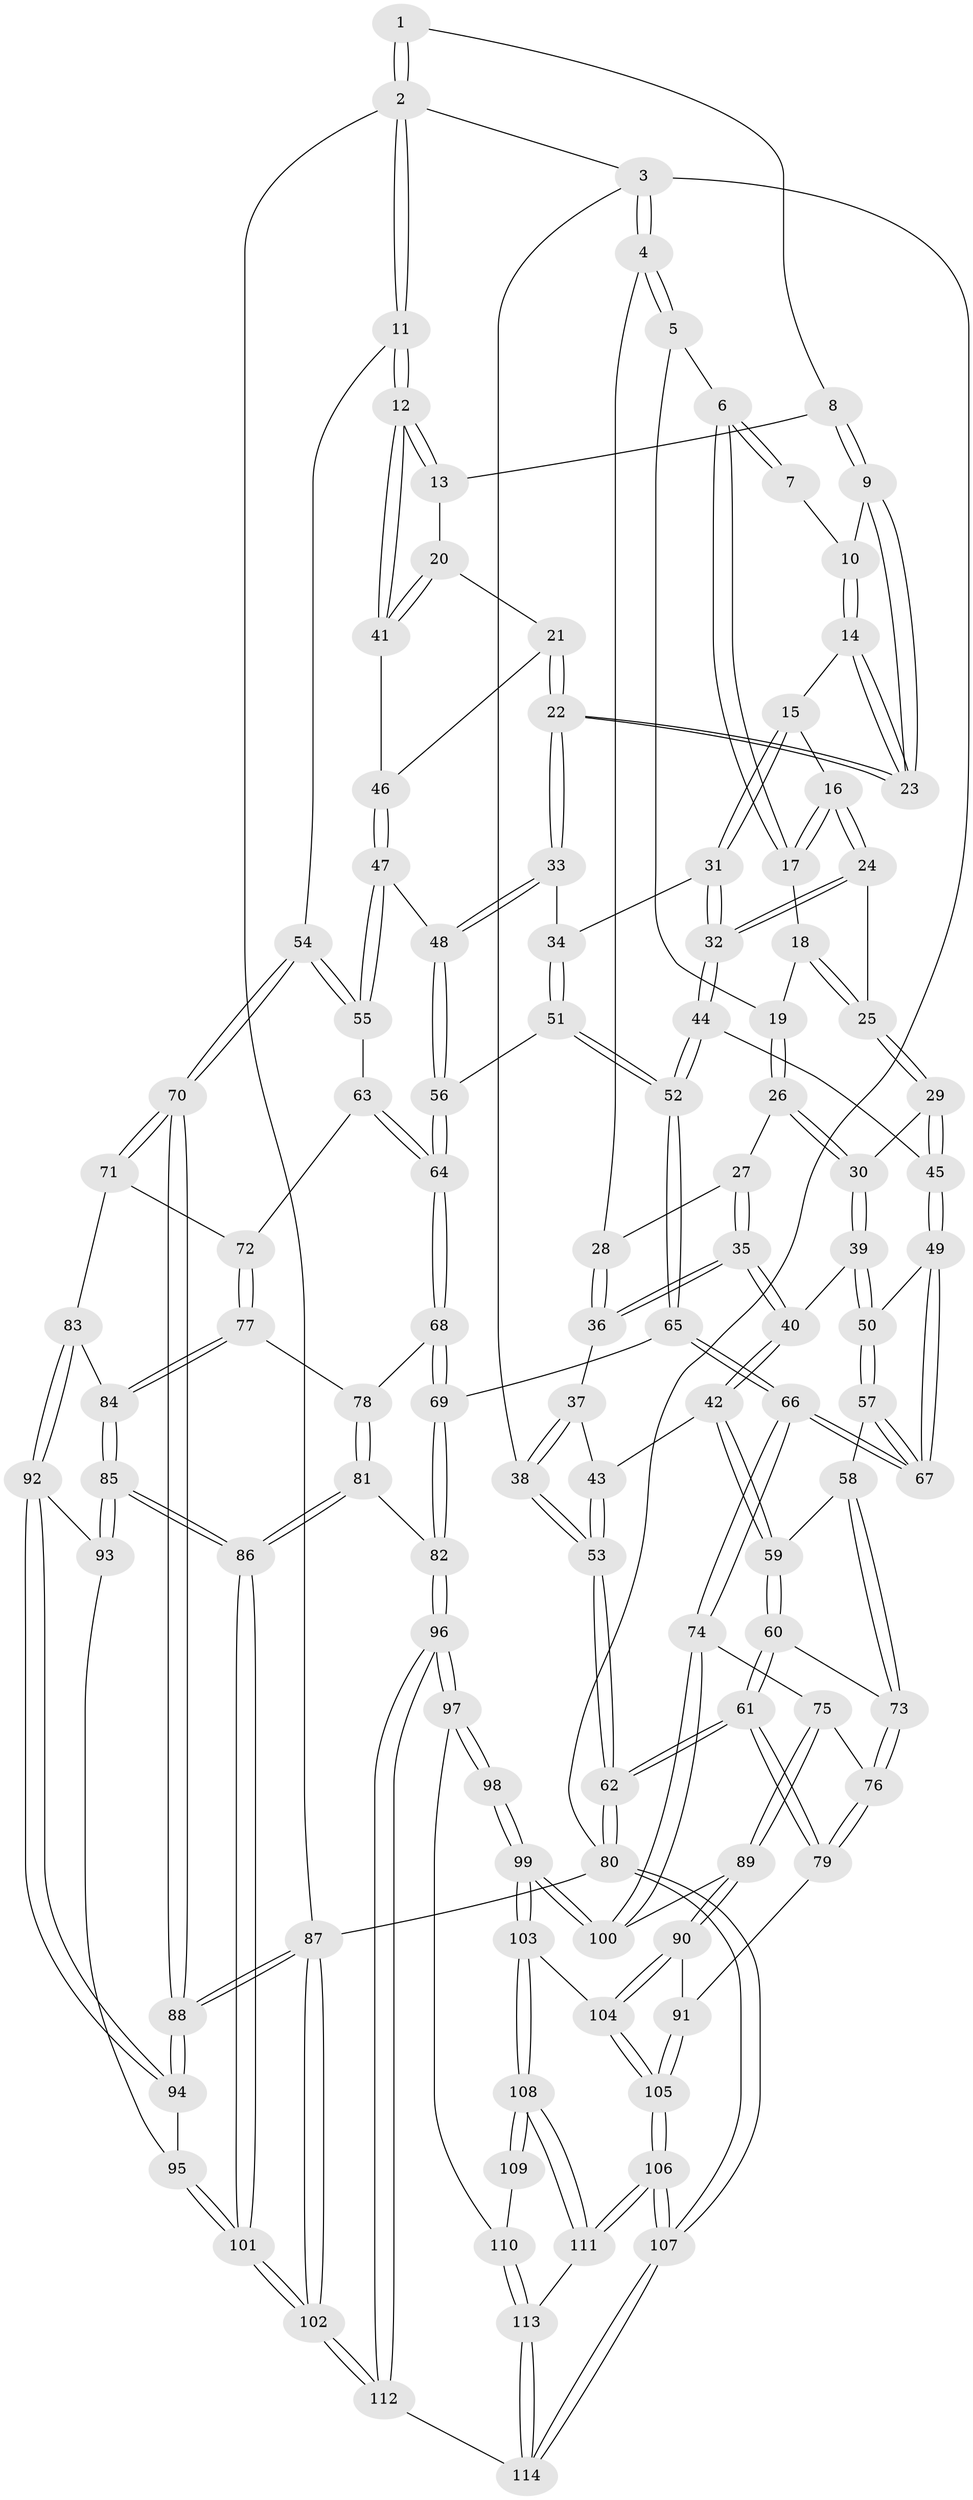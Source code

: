 // coarse degree distribution, {7: 0.03508771929824561, 5: 0.3157894736842105, 4: 0.42105263157894735, 6: 0.08771929824561403, 3: 0.10526315789473684, 2: 0.03508771929824561}
// Generated by graph-tools (version 1.1) at 2025/21/03/04/25 18:21:43]
// undirected, 114 vertices, 282 edges
graph export_dot {
graph [start="1"]
  node [color=gray90,style=filled];
  1 [pos="+0.8363489522394524+0"];
  2 [pos="+1+0"];
  3 [pos="+0+0"];
  4 [pos="+0+0"];
  5 [pos="+0.285337920306369+0"];
  6 [pos="+0.4286258121608548+0"];
  7 [pos="+0.5406248405551907+0"];
  8 [pos="+0.8358951757460273+0"];
  9 [pos="+0.6791540319983937+0.06406981095649089"];
  10 [pos="+0.5907063274348083+0"];
  11 [pos="+1+0.2268554445567358"];
  12 [pos="+1+0.21548927270514204"];
  13 [pos="+0.8533311450903043+0"];
  14 [pos="+0.578399917844513+0.09381382513931896"];
  15 [pos="+0.5488177214745293+0.11153059548489878"];
  16 [pos="+0.4770779379908627+0.07738292782535679"];
  17 [pos="+0.4695231212264619+0.0690408886675942"];
  18 [pos="+0.40936970781161947+0.10260420579553903"];
  19 [pos="+0.31534988652994955+0.08434134451502377"];
  20 [pos="+0.8035904955079416+0.1328349501063799"];
  21 [pos="+0.7737549120459011+0.15647018654698427"];
  22 [pos="+0.7538447038147524+0.17056680037104555"];
  23 [pos="+0.6883979462296009+0.10882739508352951"];
  24 [pos="+0.4484115005052071+0.20907802529814515"];
  25 [pos="+0.3972962559402725+0.2119528022182902"];
  26 [pos="+0.2901407552363639+0.14604372413142575"];
  27 [pos="+0.25536662123923204+0.14498715816290933"];
  28 [pos="+0.13149063938458244+0.09325270858233183"];
  29 [pos="+0.38735676640076383+0.2163500042470987"];
  30 [pos="+0.3150531982160909+0.19123512660603623"];
  31 [pos="+0.5504698655399458+0.21936420181727045"];
  32 [pos="+0.5189016585123724+0.23566823973600468"];
  33 [pos="+0.7360057655723402+0.22107534758335082"];
  34 [pos="+0.5522863725044049+0.2197989020870728"];
  35 [pos="+0.18436971358562557+0.23170142120816467"];
  36 [pos="+0.1289094094449879+0.18735591807740082"];
  37 [pos="+0.09049224697574897+0.2240269399378887"];
  38 [pos="+0+0.26667319022788083"];
  39 [pos="+0.24843396647482918+0.2925091325812581"];
  40 [pos="+0.20601625541426788+0.28530780743986783"];
  41 [pos="+1+0.20002547282107075"];
  42 [pos="+0.15661425230523165+0.31696139997810996"];
  43 [pos="+0.11819580092663873+0.2890067382535768"];
  44 [pos="+0.5015917720132501+0.316025600279786"];
  45 [pos="+0.3830834832722764+0.32357678871691037"];
  46 [pos="+0.9044855609907716+0.2549488779404877"];
  47 [pos="+0.838869168329446+0.3057504421637681"];
  48 [pos="+0.741637028769537+0.2554156834643129"];
  49 [pos="+0.3742274803996645+0.336114137179094"];
  50 [pos="+0.2684568953029104+0.3201088491228871"];
  51 [pos="+0.6048928420073423+0.33276501029034755"];
  52 [pos="+0.5313780192292825+0.3869446545698665"];
  53 [pos="+0+0.3607604691905609"];
  54 [pos="+1+0.29719763405985256"];
  55 [pos="+0.9036478271909977+0.37108323369813123"];
  56 [pos="+0.7165429076131615+0.3173895656484991"];
  57 [pos="+0.25196106598630164+0.41647046421470796"];
  58 [pos="+0.2506123192911402+0.4173955653989939"];
  59 [pos="+0.13336042215114652+0.3786612557776628"];
  60 [pos="+0.08196829054637288+0.42005143096342873"];
  61 [pos="+0+0.5381133240063013"];
  62 [pos="+0+0.535290600480108"];
  63 [pos="+0.8841167671534818+0.4060642599155747"];
  64 [pos="+0.7158768667594645+0.437946018873869"];
  65 [pos="+0.5196208925682971+0.5389317564764932"];
  66 [pos="+0.4623248988811029+0.5490925793864923"];
  67 [pos="+0.3925140215315588+0.453813281568686"];
  68 [pos="+0.7113573890841899+0.448676061401236"];
  69 [pos="+0.5206672009123866+0.5392392527710194"];
  70 [pos="+1+0.3942881341476172"];
  71 [pos="+0.919576257060587+0.5105131320629789"];
  72 [pos="+0.8883212512393619+0.4454907520912943"];
  73 [pos="+0.22829201004024868+0.4723419916758439"];
  74 [pos="+0.46090085779775114+0.5503610219095817"];
  75 [pos="+0.26536564174380173+0.5491627208338101"];
  76 [pos="+0.22699522873480416+0.5010493611279859"];
  77 [pos="+0.7888655256519067+0.5159080904089062"];
  78 [pos="+0.7511490957236578+0.4929736209440406"];
  79 [pos="+0+0.5740671925387122"];
  80 [pos="+0+1"];
  81 [pos="+0.704785734314436+0.7346242323898291"];
  82 [pos="+0.6765510678242569+0.7278669473947369"];
  83 [pos="+0.9028264897724199+0.5645772215385031"];
  84 [pos="+0.8199127560097602+0.5510940552814599"];
  85 [pos="+0.725110261170059+0.7381019866450557"];
  86 [pos="+0.7216721963592073+0.7414227775567369"];
  87 [pos="+1+1"];
  88 [pos="+1+0.6533959976525306"];
  89 [pos="+0.18214739476952016+0.6653051292677905"];
  90 [pos="+0.18101238762873775+0.666376942935456"];
  91 [pos="+0.01459953280638884+0.6248618533541707"];
  92 [pos="+0.918312223099636+0.5932802948478887"];
  93 [pos="+0.8587108938124178+0.6629854995440214"];
  94 [pos="+1+0.6450558543683479"];
  95 [pos="+0.9347575127238955+0.7233505587953757"];
  96 [pos="+0.5095498168148361+0.8609131312355393"];
  97 [pos="+0.45221737498647985+0.8191201928299497"];
  98 [pos="+0.3972123922001258+0.7261175231013562"];
  99 [pos="+0.395823065347609+0.7227677745277942"];
  100 [pos="+0.4309974952407594+0.6116525719389625"];
  101 [pos="+0.8421611850796736+0.9122016388675745"];
  102 [pos="+0.9667193679956324+1"];
  103 [pos="+0.24329384136945678+0.748646253536932"];
  104 [pos="+0.23388748748514424+0.7438549467954861"];
  105 [pos="+0.10407863298901525+0.869669287199123"];
  106 [pos="+0.06114980828545819+1"];
  107 [pos="+0.024831607371087815+1"];
  108 [pos="+0.27249019311064004+0.8709208884515482"];
  109 [pos="+0.3352880822985525+0.8186373882823479"];
  110 [pos="+0.3617905096911395+0.8705258414701782"];
  111 [pos="+0.27260289803726073+0.87385917167799"];
  112 [pos="+0.5266331012355813+1"];
  113 [pos="+0.34746430904139164+0.8809383652023107"];
  114 [pos="+0.4332962354869026+1"];
  1 -- 2;
  1 -- 2;
  1 -- 8;
  2 -- 3;
  2 -- 11;
  2 -- 11;
  2 -- 87;
  3 -- 4;
  3 -- 4;
  3 -- 38;
  3 -- 80;
  4 -- 5;
  4 -- 5;
  4 -- 28;
  5 -- 6;
  5 -- 19;
  6 -- 7;
  6 -- 7;
  6 -- 17;
  6 -- 17;
  7 -- 10;
  8 -- 9;
  8 -- 9;
  8 -- 13;
  9 -- 10;
  9 -- 23;
  9 -- 23;
  10 -- 14;
  10 -- 14;
  11 -- 12;
  11 -- 12;
  11 -- 54;
  12 -- 13;
  12 -- 13;
  12 -- 41;
  12 -- 41;
  13 -- 20;
  14 -- 15;
  14 -- 23;
  14 -- 23;
  15 -- 16;
  15 -- 31;
  15 -- 31;
  16 -- 17;
  16 -- 17;
  16 -- 24;
  16 -- 24;
  17 -- 18;
  18 -- 19;
  18 -- 25;
  18 -- 25;
  19 -- 26;
  19 -- 26;
  20 -- 21;
  20 -- 41;
  20 -- 41;
  21 -- 22;
  21 -- 22;
  21 -- 46;
  22 -- 23;
  22 -- 23;
  22 -- 33;
  22 -- 33;
  24 -- 25;
  24 -- 32;
  24 -- 32;
  25 -- 29;
  25 -- 29;
  26 -- 27;
  26 -- 30;
  26 -- 30;
  27 -- 28;
  27 -- 35;
  27 -- 35;
  28 -- 36;
  28 -- 36;
  29 -- 30;
  29 -- 45;
  29 -- 45;
  30 -- 39;
  30 -- 39;
  31 -- 32;
  31 -- 32;
  31 -- 34;
  32 -- 44;
  32 -- 44;
  33 -- 34;
  33 -- 48;
  33 -- 48;
  34 -- 51;
  34 -- 51;
  35 -- 36;
  35 -- 36;
  35 -- 40;
  35 -- 40;
  36 -- 37;
  37 -- 38;
  37 -- 38;
  37 -- 43;
  38 -- 53;
  38 -- 53;
  39 -- 40;
  39 -- 50;
  39 -- 50;
  40 -- 42;
  40 -- 42;
  41 -- 46;
  42 -- 43;
  42 -- 59;
  42 -- 59;
  43 -- 53;
  43 -- 53;
  44 -- 45;
  44 -- 52;
  44 -- 52;
  45 -- 49;
  45 -- 49;
  46 -- 47;
  46 -- 47;
  47 -- 48;
  47 -- 55;
  47 -- 55;
  48 -- 56;
  48 -- 56;
  49 -- 50;
  49 -- 67;
  49 -- 67;
  50 -- 57;
  50 -- 57;
  51 -- 52;
  51 -- 52;
  51 -- 56;
  52 -- 65;
  52 -- 65;
  53 -- 62;
  53 -- 62;
  54 -- 55;
  54 -- 55;
  54 -- 70;
  54 -- 70;
  55 -- 63;
  56 -- 64;
  56 -- 64;
  57 -- 58;
  57 -- 67;
  57 -- 67;
  58 -- 59;
  58 -- 73;
  58 -- 73;
  59 -- 60;
  59 -- 60;
  60 -- 61;
  60 -- 61;
  60 -- 73;
  61 -- 62;
  61 -- 62;
  61 -- 79;
  61 -- 79;
  62 -- 80;
  62 -- 80;
  63 -- 64;
  63 -- 64;
  63 -- 72;
  64 -- 68;
  64 -- 68;
  65 -- 66;
  65 -- 66;
  65 -- 69;
  66 -- 67;
  66 -- 67;
  66 -- 74;
  66 -- 74;
  68 -- 69;
  68 -- 69;
  68 -- 78;
  69 -- 82;
  69 -- 82;
  70 -- 71;
  70 -- 71;
  70 -- 88;
  70 -- 88;
  71 -- 72;
  71 -- 83;
  72 -- 77;
  72 -- 77;
  73 -- 76;
  73 -- 76;
  74 -- 75;
  74 -- 100;
  74 -- 100;
  75 -- 76;
  75 -- 89;
  75 -- 89;
  76 -- 79;
  76 -- 79;
  77 -- 78;
  77 -- 84;
  77 -- 84;
  78 -- 81;
  78 -- 81;
  79 -- 91;
  80 -- 107;
  80 -- 107;
  80 -- 87;
  81 -- 82;
  81 -- 86;
  81 -- 86;
  82 -- 96;
  82 -- 96;
  83 -- 84;
  83 -- 92;
  83 -- 92;
  84 -- 85;
  84 -- 85;
  85 -- 86;
  85 -- 86;
  85 -- 93;
  85 -- 93;
  86 -- 101;
  86 -- 101;
  87 -- 88;
  87 -- 88;
  87 -- 102;
  87 -- 102;
  88 -- 94;
  88 -- 94;
  89 -- 90;
  89 -- 90;
  89 -- 100;
  90 -- 91;
  90 -- 104;
  90 -- 104;
  91 -- 105;
  91 -- 105;
  92 -- 93;
  92 -- 94;
  92 -- 94;
  93 -- 95;
  94 -- 95;
  95 -- 101;
  95 -- 101;
  96 -- 97;
  96 -- 97;
  96 -- 112;
  96 -- 112;
  97 -- 98;
  97 -- 98;
  97 -- 110;
  98 -- 99;
  98 -- 99;
  99 -- 100;
  99 -- 100;
  99 -- 103;
  99 -- 103;
  101 -- 102;
  101 -- 102;
  102 -- 112;
  102 -- 112;
  103 -- 104;
  103 -- 108;
  103 -- 108;
  104 -- 105;
  104 -- 105;
  105 -- 106;
  105 -- 106;
  106 -- 107;
  106 -- 107;
  106 -- 111;
  106 -- 111;
  107 -- 114;
  107 -- 114;
  108 -- 109;
  108 -- 109;
  108 -- 111;
  108 -- 111;
  109 -- 110;
  110 -- 113;
  110 -- 113;
  111 -- 113;
  112 -- 114;
  113 -- 114;
  113 -- 114;
}
